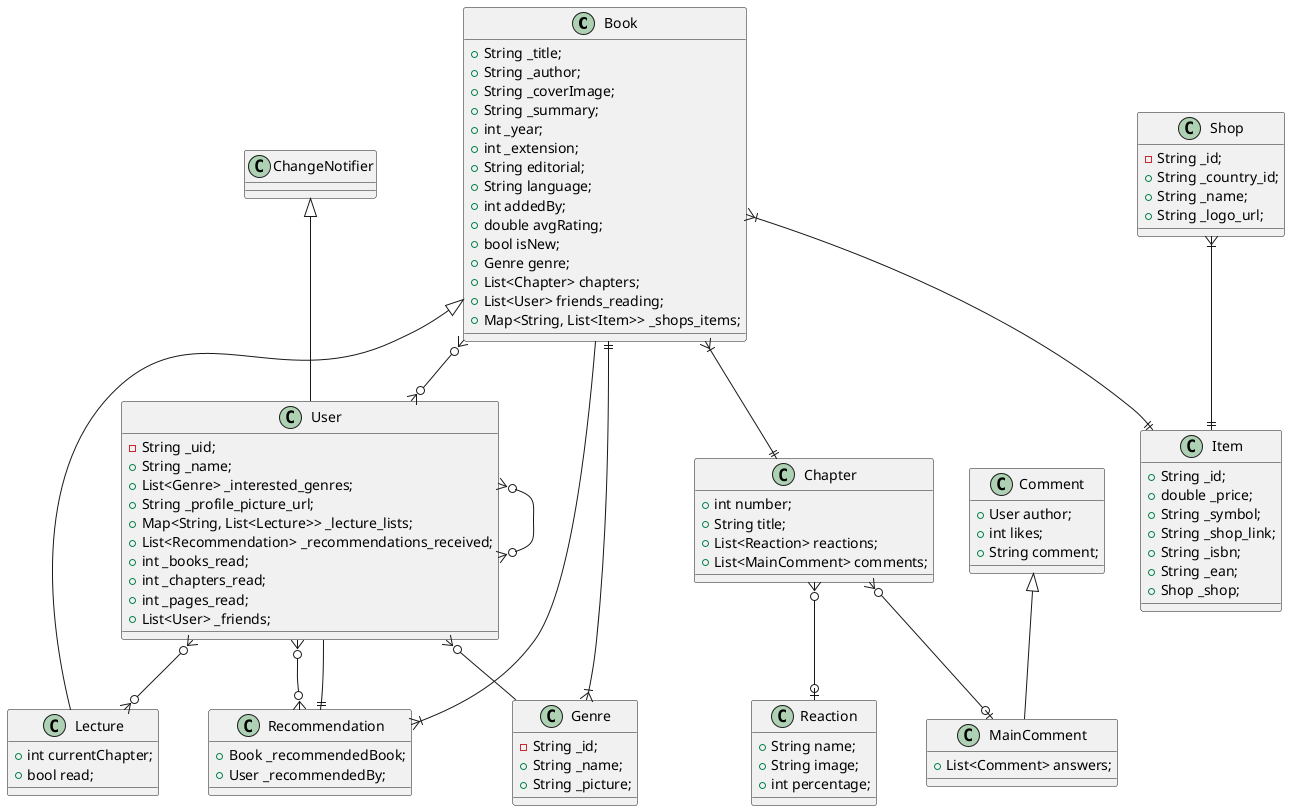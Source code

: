 @startuml
Book }|--|| Chapter
Book }o--o{ User
Book }|--|| Item
Book ||--|{ Genre
Chapter }o--o| Reaction
Chapter }o--o| MainComment
Shop }|--|| Item
Recommendation }|-- Book
Recommendation ||-- User
User }o-- Genre
User }o--o{ Lecture
User }o--o{ Recommendation
User }o--o{ User



class Book {
  + String _title;
  + String _author;
  + String _coverImage;
  + String _summary;
  + int _year;
  + int _extension;
  + String editorial;
  + String language;
  + int addedBy;
  + double avgRating;
  + bool isNew;
  + Genre genre;
  + List<Chapter> chapters;
  + List<User> friends_reading;
  + Map<String, List<Item>> _shops_items;
}

class Chapter{

  + int number;
  + String title;
  + List<Reaction> reactions;
  + List<MainComment> comments;
}

class Comment {
  + User author;
  + int likes;
  + String comment;
}

class Genre {
  - String _id;
  + String _name;
  + String _picture;
}

class Item{
  + String _id;
  + double _price;
  + String _symbol;
  + String _shop_link;
  + String _isbn;
  + String _ean;
  + Shop _shop;
}

class Lecture extends Book{

  + int currentChapter;
  + bool read;
}

class MainComment extends Comment{
  + List<Comment> answers;
}

class Reaction {
  + String name;
  + String image;
  + int percentage;
}

class Recommendation {

  + Book _recommendedBook;
  + User _recommendedBy;
}

class Shop {
  - String _id;
  + String _country_id;
  + String _name;
  + String _logo_url;
}

class User extends ChangeNotifier{

  - String _uid;
  + String _name;
  + List<Genre> _interested_genres;
  + String _profile_picture_url;
  + Map<String, List<Lecture>> _lecture_lists;
  + List<Recommendation> _recommendations_received;
  + int _books_read;
  + int _chapters_read;
  + int _pages_read;
  + List<User> _friends;
}




@enduml